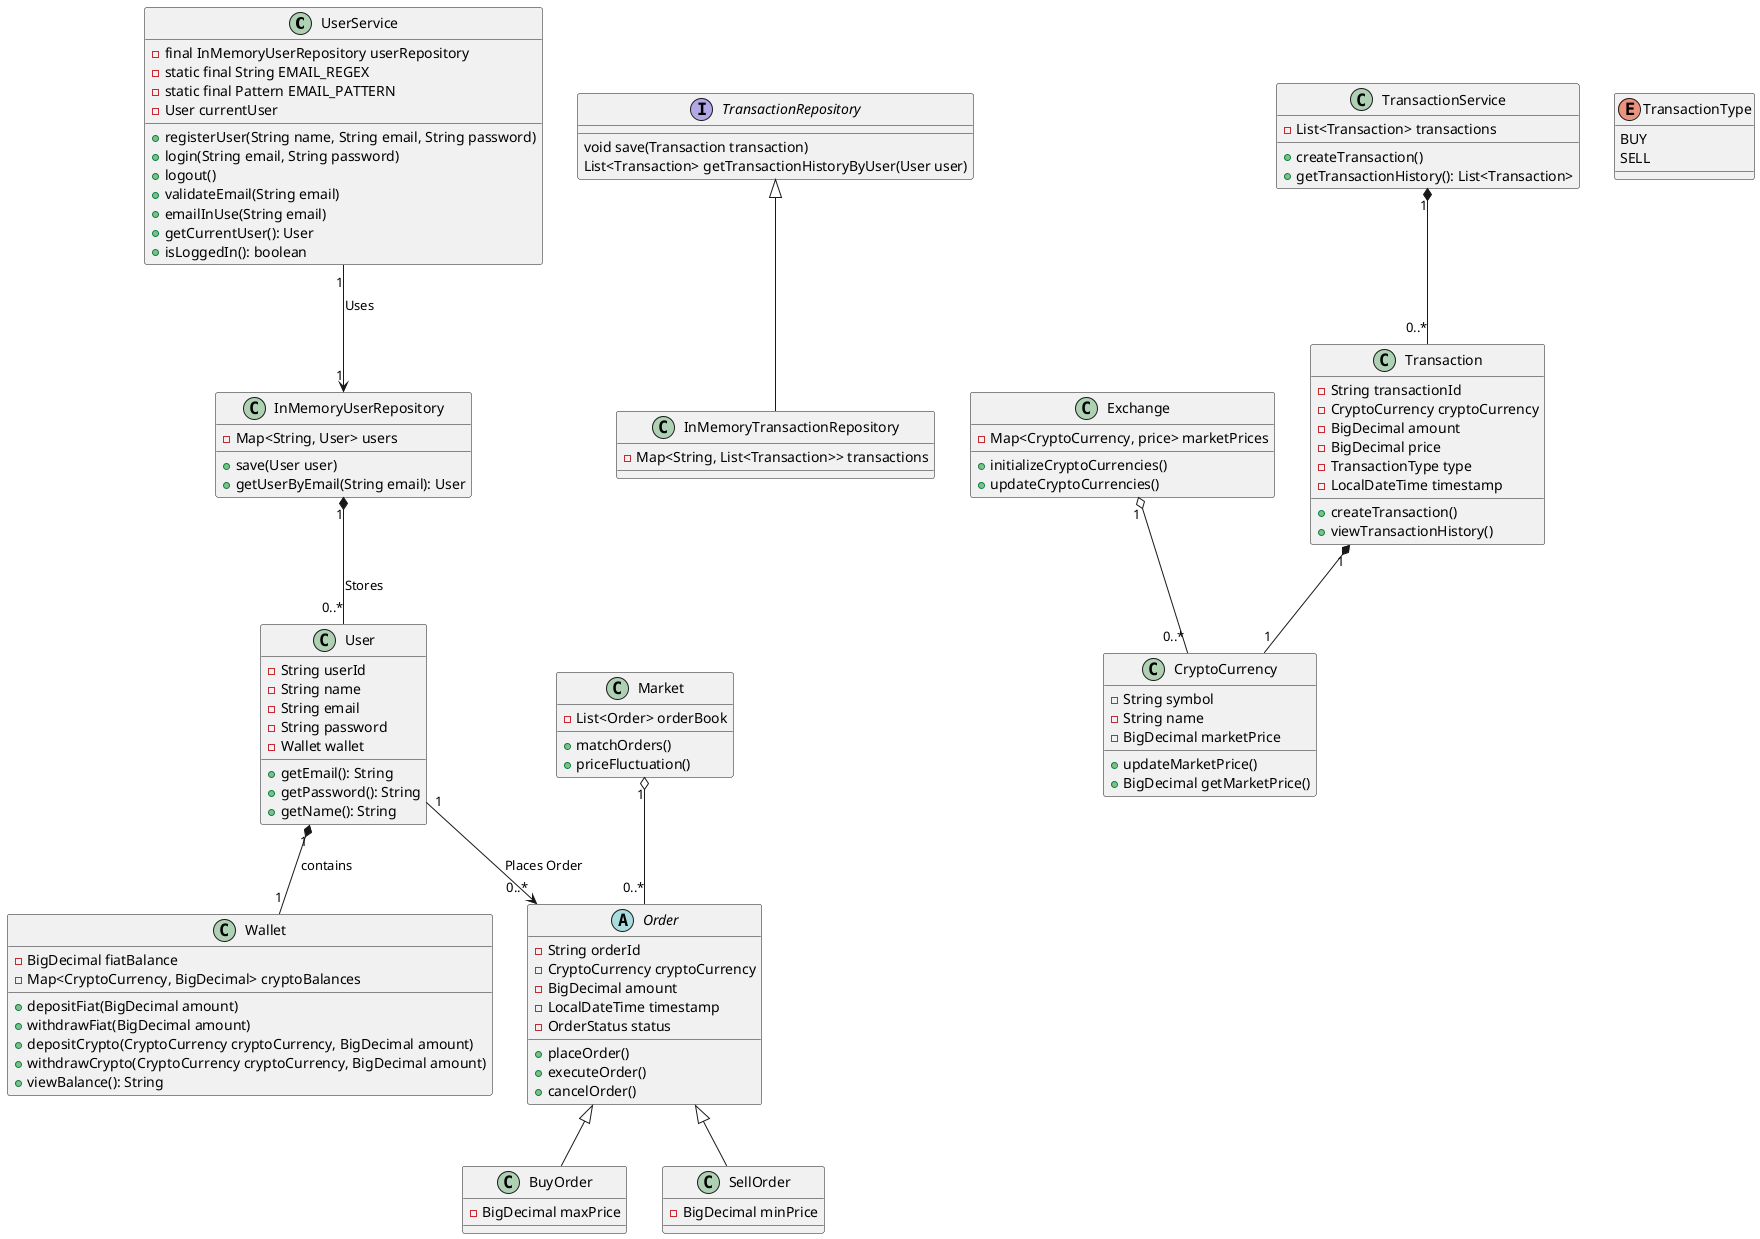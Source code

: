 @startuml

class UserService{
-final InMemoryUserRepository userRepository
-static final String EMAIL_REGEX
-static final Pattern EMAIL_PATTERN
-User currentUser
+registerUser(String name, String email, String password)
+login(String email, String password)
+logout()
+validateEmail(String email)
+emailInUse(String email)
+getCurrentUser(): User
+isLoggedIn(): boolean
}

class InMemoryUserRepository {
  -Map<String, User> users
  +save(User user)
  +getUserByEmail(String email): User
}

class User {
-String userId
-String name
-String email
-String password
-Wallet wallet
+getEmail(): String
+getPassword(): String
+getName(): String
}


class Wallet {
-BigDecimal fiatBalance
-Map<CryptoCurrency, BigDecimal> cryptoBalances
+depositFiat(BigDecimal amount)
+withdrawFiat(BigDecimal amount)
+depositCrypto(CryptoCurrency cryptoCurrency, BigDecimal amount)
+withdrawCrypto(CryptoCurrency cryptoCurrency, BigDecimal amount)
+viewBalance(): String
}

abstract class Order {
-String orderId
-CryptoCurrency cryptoCurrency
-BigDecimal amount
-LocalDateTime timestamp
-OrderStatus status
+placeOrder()
+executeOrder()
+cancelOrder()
}

class BuyOrder {
-BigDecimal maxPrice
}

class SellOrder{
-BigDecimal minPrice
}


interface TransactionRepository {
void save(Transaction transaction)
List<Transaction> getTransactionHistoryByUser(User user)
}

class InMemoryTransactionRepository {
  -Map<String, List<Transaction>> transactions
}

class Transaction {
-String transactionId
-CryptoCurrency cryptoCurrency
-BigDecimal amount
-BigDecimal price
-TransactionType type
-LocalDateTime timestamp
+createTransaction()
+viewTransactionHistory()
}

class TransactionService {
  -List<Transaction> transactions
  +createTransaction()
  +getTransactionHistory(): List<Transaction>
}


class CryptoCurrency {
-String symbol
-String name
-BigDecimal marketPrice
+updateMarketPrice()
+BigDecimal getMarketPrice()
}


class Market{
-List<Order> orderBook
+matchOrders()
+priceFluctuation()
}

class Exchange{
-Map<CryptoCurrency, price> marketPrices
+initializeCryptoCurrencies()
+updateCryptoCurrencies()
}


enum TransactionType {
BUY
SELL
}

UserService "1" --> "1" InMemoryUserRepository : Uses
InMemoryUserRepository "1" *-- "0..*" User : Stores
User "1" *-- "1" Wallet : contains

User "1" --> "0..*" Order : Places Order

TransactionRepository <|-- InMemoryTransactionRepository

TransactionService "1" *-- "0..*" Transaction
Transaction "1" *-- "1" CryptoCurrency
Order <|-- BuyOrder
Order <|-- SellOrder
Market "1" o-- "0..*" Order
Exchange "1" o-- "0..*" CryptoCurrency

@enduml